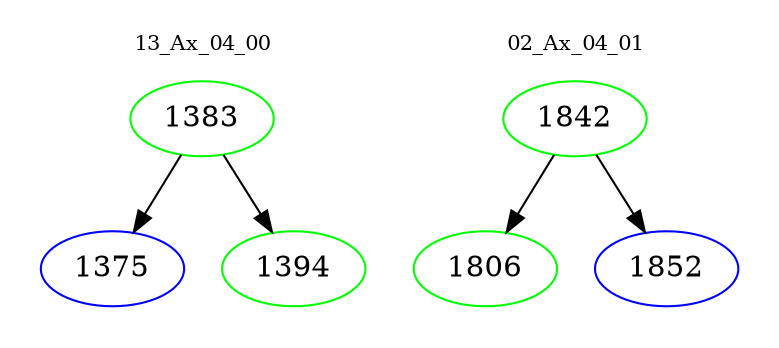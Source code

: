 digraph{
subgraph cluster_0 {
color = white
label = "13_Ax_04_00";
fontsize=10;
T0_1383 [label="1383", color="green"]
T0_1383 -> T0_1375 [color="black"]
T0_1375 [label="1375", color="blue"]
T0_1383 -> T0_1394 [color="black"]
T0_1394 [label="1394", color="green"]
}
subgraph cluster_1 {
color = white
label = "02_Ax_04_01";
fontsize=10;
T1_1842 [label="1842", color="green"]
T1_1842 -> T1_1806 [color="black"]
T1_1806 [label="1806", color="green"]
T1_1842 -> T1_1852 [color="black"]
T1_1852 [label="1852", color="blue"]
}
}
